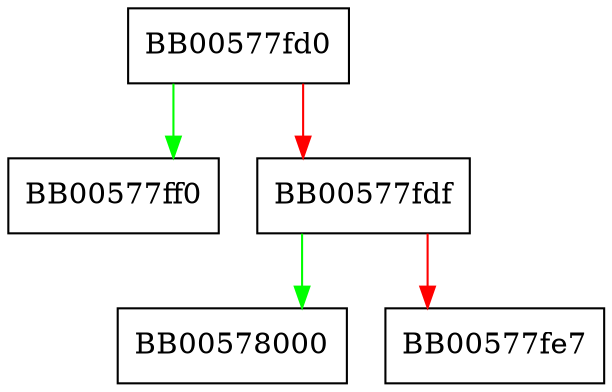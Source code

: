 digraph SCT_set_source {
  node [shape="box"];
  graph [splines=ortho];
  BB00577fd0 -> BB00577ff0 [color="green"];
  BB00577fd0 -> BB00577fdf [color="red"];
  BB00577fdf -> BB00578000 [color="green"];
  BB00577fdf -> BB00577fe7 [color="red"];
}